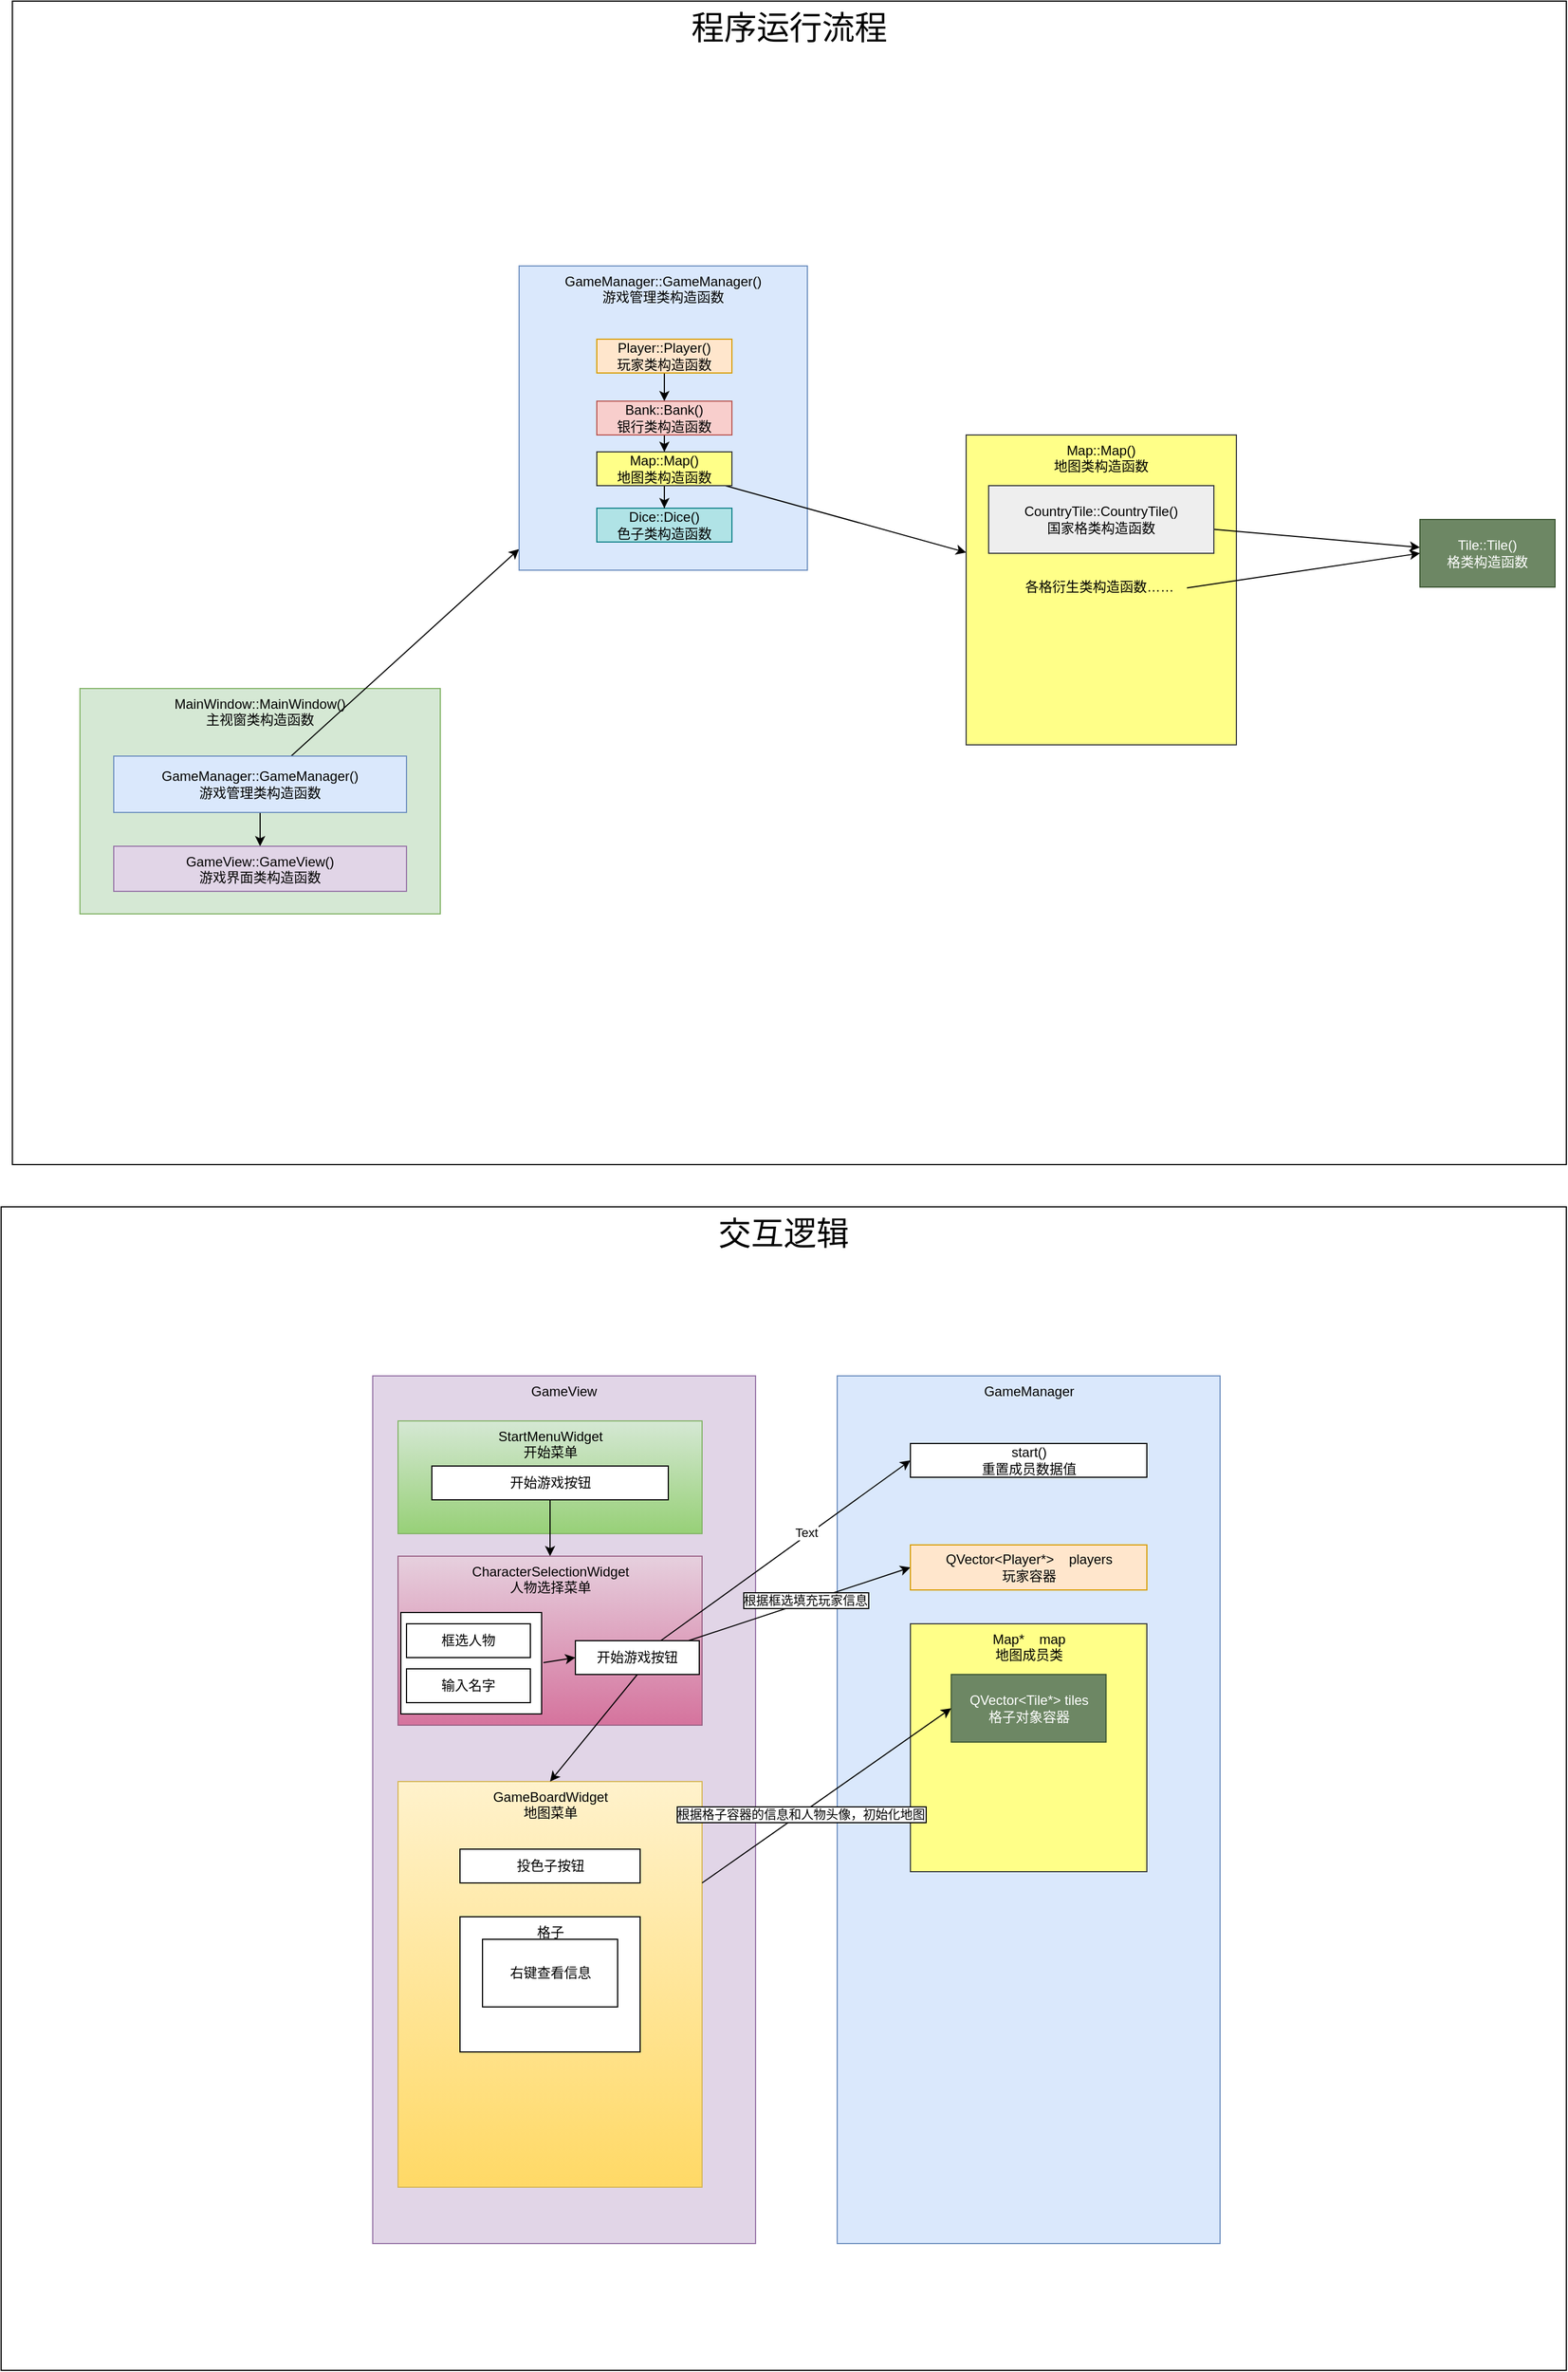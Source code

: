 <mxfile version="24.7.17">
  <diagram id="C5RBs43oDa-KdzZeNtuy" name="Page-1">
    <mxGraphModel dx="1925" dy="1989" grid="1" gridSize="10" guides="1" tooltips="1" connect="1" arrows="1" fold="1" page="1" pageScale="1" pageWidth="827" pageHeight="1169" math="0" shadow="0">
      <root>
        <mxCell id="WIyWlLk6GJQsqaUBKTNV-0" />
        <mxCell id="WIyWlLk6GJQsqaUBKTNV-1" parent="WIyWlLk6GJQsqaUBKTNV-0" />
        <mxCell id="2JI3gn7ElyO9Jui0lNbg-55" value="程序运行流程" style="rounded=0;whiteSpace=wrap;html=1;verticalAlign=top;align=center;fontSize=29;" vertex="1" parent="WIyWlLk6GJQsqaUBKTNV-1">
          <mxGeometry x="-20" y="-590" width="1380" height="1032.5" as="geometry" />
        </mxCell>
        <mxCell id="2JI3gn7ElyO9Jui0lNbg-53" value="交互逻辑" style="rounded=0;whiteSpace=wrap;html=1;verticalAlign=top;align=center;fontSize=29;" vertex="1" parent="WIyWlLk6GJQsqaUBKTNV-1">
          <mxGeometry x="-30" y="480" width="1390" height="1032.5" as="geometry" />
        </mxCell>
        <mxCell id="2JI3gn7ElyO9Jui0lNbg-5" value="MainWindow::MainWindow()&lt;div&gt;主视窗类构造函数&lt;br&gt;&lt;/div&gt;" style="rounded=0;whiteSpace=wrap;html=1;fillColor=#d5e8d4;strokeColor=#82b366;verticalAlign=top;" vertex="1" parent="WIyWlLk6GJQsqaUBKTNV-1">
          <mxGeometry x="40" y="20" width="320" height="200" as="geometry" />
        </mxCell>
        <mxCell id="2JI3gn7ElyO9Jui0lNbg-15" value="" style="edgeStyle=orthogonalEdgeStyle;rounded=0;orthogonalLoop=1;jettySize=auto;html=1;" edge="1" parent="WIyWlLk6GJQsqaUBKTNV-1" source="2JI3gn7ElyO9Jui0lNbg-8" target="2JI3gn7ElyO9Jui0lNbg-9">
          <mxGeometry relative="1" as="geometry" />
        </mxCell>
        <mxCell id="2JI3gn7ElyO9Jui0lNbg-19" value="" style="rounded=0;orthogonalLoop=1;jettySize=auto;html=1;" edge="1" parent="WIyWlLk6GJQsqaUBKTNV-1" source="2JI3gn7ElyO9Jui0lNbg-8" target="2JI3gn7ElyO9Jui0lNbg-18">
          <mxGeometry relative="1" as="geometry" />
        </mxCell>
        <mxCell id="2JI3gn7ElyO9Jui0lNbg-8" value="GameManager::GameManager()&lt;br&gt;游戏管理类构造函数" style="rounded=0;whiteSpace=wrap;html=1;fillColor=#dae8fc;strokeColor=#6c8ebf;verticalAlign=middle;" vertex="1" parent="WIyWlLk6GJQsqaUBKTNV-1">
          <mxGeometry x="70" y="80" width="260" height="50" as="geometry" />
        </mxCell>
        <mxCell id="2JI3gn7ElyO9Jui0lNbg-9" value="GameView::GameView()&lt;div&gt;游戏界面类构造函数&lt;br&gt;&lt;/div&gt;" style="rounded=0;whiteSpace=wrap;html=1;fillColor=#e1d5e7;strokeColor=#9673a6;verticalAlign=top;" vertex="1" parent="WIyWlLk6GJQsqaUBKTNV-1">
          <mxGeometry x="70" y="160" width="260" height="40" as="geometry" />
        </mxCell>
        <mxCell id="2JI3gn7ElyO9Jui0lNbg-18" value="GameManager::GameManager()&lt;br&gt;游戏管理类构造函数" style="whiteSpace=wrap;html=1;fillColor=#dae8fc;strokeColor=#6c8ebf;rounded=0;verticalAlign=top;" vertex="1" parent="WIyWlLk6GJQsqaUBKTNV-1">
          <mxGeometry x="430" y="-355" width="256" height="270" as="geometry" />
        </mxCell>
        <mxCell id="2JI3gn7ElyO9Jui0lNbg-27" style="edgeStyle=orthogonalEdgeStyle;rounded=0;orthogonalLoop=1;jettySize=auto;html=1;" edge="1" parent="WIyWlLk6GJQsqaUBKTNV-1" source="2JI3gn7ElyO9Jui0lNbg-20" target="2JI3gn7ElyO9Jui0lNbg-21">
          <mxGeometry relative="1" as="geometry" />
        </mxCell>
        <mxCell id="2JI3gn7ElyO9Jui0lNbg-20" value="Player::Player()&lt;div&gt;玩家类构造函数&lt;/div&gt;" style="rounded=0;whiteSpace=wrap;html=1;fillColor=#ffe6cc;strokeColor=#d79b00;" vertex="1" parent="WIyWlLk6GJQsqaUBKTNV-1">
          <mxGeometry x="499" y="-290" width="120" height="30" as="geometry" />
        </mxCell>
        <mxCell id="2JI3gn7ElyO9Jui0lNbg-32" style="edgeStyle=orthogonalEdgeStyle;rounded=0;orthogonalLoop=1;jettySize=auto;html=1;entryX=0.5;entryY=0;entryDx=0;entryDy=0;" edge="1" parent="WIyWlLk6GJQsqaUBKTNV-1" source="2JI3gn7ElyO9Jui0lNbg-21" target="2JI3gn7ElyO9Jui0lNbg-31">
          <mxGeometry relative="1" as="geometry" />
        </mxCell>
        <mxCell id="2JI3gn7ElyO9Jui0lNbg-21" value="Bank::Bank()&lt;div&gt;银行类构造函数&lt;/div&gt;" style="rounded=0;whiteSpace=wrap;html=1;fillColor=#f8cecc;strokeColor=#b85450;" vertex="1" parent="WIyWlLk6GJQsqaUBKTNV-1">
          <mxGeometry x="499" y="-235" width="120" height="30" as="geometry" />
        </mxCell>
        <mxCell id="2JI3gn7ElyO9Jui0lNbg-22" value="Dice::Dice()&lt;div&gt;色子类构造函数&lt;/div&gt;" style="rounded=0;whiteSpace=wrap;html=1;fillColor=#b0e3e6;strokeColor=#0e8088;" vertex="1" parent="WIyWlLk6GJQsqaUBKTNV-1">
          <mxGeometry x="499" y="-140" width="120" height="30" as="geometry" />
        </mxCell>
        <mxCell id="2JI3gn7ElyO9Jui0lNbg-33" style="edgeStyle=orthogonalEdgeStyle;rounded=0;orthogonalLoop=1;jettySize=auto;html=1;entryX=0.5;entryY=0;entryDx=0;entryDy=0;" edge="1" parent="WIyWlLk6GJQsqaUBKTNV-1" source="2JI3gn7ElyO9Jui0lNbg-31" target="2JI3gn7ElyO9Jui0lNbg-22">
          <mxGeometry relative="1" as="geometry" />
        </mxCell>
        <mxCell id="2JI3gn7ElyO9Jui0lNbg-35" value="" style="rounded=0;orthogonalLoop=1;jettySize=auto;html=1;" edge="1" parent="WIyWlLk6GJQsqaUBKTNV-1" source="2JI3gn7ElyO9Jui0lNbg-31" target="2JI3gn7ElyO9Jui0lNbg-34">
          <mxGeometry relative="1" as="geometry" />
        </mxCell>
        <mxCell id="2JI3gn7ElyO9Jui0lNbg-31" value="Map::Map()&lt;div&gt;地图类构造函数&lt;/div&gt;" style="rounded=0;whiteSpace=wrap;html=1;fillColor=#ffff88;strokeColor=#36393d;" vertex="1" parent="WIyWlLk6GJQsqaUBKTNV-1">
          <mxGeometry x="499" y="-190" width="120" height="30" as="geometry" />
        </mxCell>
        <mxCell id="2JI3gn7ElyO9Jui0lNbg-34" value="Map::Map()&lt;div&gt;地图类构造函数&lt;/div&gt;" style="whiteSpace=wrap;html=1;fillColor=#ffff88;strokeColor=#36393d;rounded=0;verticalAlign=top;" vertex="1" parent="WIyWlLk6GJQsqaUBKTNV-1">
          <mxGeometry x="827" y="-205" width="240" height="275" as="geometry" />
        </mxCell>
        <mxCell id="2JI3gn7ElyO9Jui0lNbg-39" style="rounded=0;orthogonalLoop=1;jettySize=auto;html=1;" edge="1" parent="WIyWlLk6GJQsqaUBKTNV-1" source="2JI3gn7ElyO9Jui0lNbg-36" target="2JI3gn7ElyO9Jui0lNbg-38">
          <mxGeometry relative="1" as="geometry" />
        </mxCell>
        <mxCell id="2JI3gn7ElyO9Jui0lNbg-36" value="CountryTile::CountryTile()&lt;div&gt;国家格类构造函数&lt;/div&gt;" style="rounded=0;whiteSpace=wrap;html=1;fillColor=#eeeeee;strokeColor=#36393d;" vertex="1" parent="WIyWlLk6GJQsqaUBKTNV-1">
          <mxGeometry x="847" y="-160" width="200" height="60" as="geometry" />
        </mxCell>
        <mxCell id="2JI3gn7ElyO9Jui0lNbg-37" value="各格衍生类构造函数……" style="text;html=1;align=center;verticalAlign=middle;resizable=0;points=[];autosize=1;strokeColor=none;fillColor=none;" vertex="1" parent="WIyWlLk6GJQsqaUBKTNV-1">
          <mxGeometry x="865" y="-85" width="160" height="30" as="geometry" />
        </mxCell>
        <mxCell id="2JI3gn7ElyO9Jui0lNbg-38" value="Tile::Tile()&lt;div&gt;格类构造函数&lt;/div&gt;" style="rounded=0;whiteSpace=wrap;html=1;fillColor=#6d8764;fontColor=#ffffff;strokeColor=#3A5431;" vertex="1" parent="WIyWlLk6GJQsqaUBKTNV-1">
          <mxGeometry x="1230" y="-130" width="120" height="60" as="geometry" />
        </mxCell>
        <mxCell id="2JI3gn7ElyO9Jui0lNbg-40" style="rounded=0;orthogonalLoop=1;jettySize=auto;html=1;exitX=0.988;exitY=0.524;exitDx=0;exitDy=0;exitPerimeter=0;entryX=0;entryY=0.5;entryDx=0;entryDy=0;" edge="1" parent="WIyWlLk6GJQsqaUBKTNV-1" source="2JI3gn7ElyO9Jui0lNbg-37" target="2JI3gn7ElyO9Jui0lNbg-38">
          <mxGeometry relative="1" as="geometry">
            <mxPoint x="1057" y="-111" as="sourcePoint" />
            <mxPoint x="1240" y="-95" as="targetPoint" />
          </mxGeometry>
        </mxCell>
        <mxCell id="2JI3gn7ElyO9Jui0lNbg-41" style="edgeStyle=orthogonalEdgeStyle;rounded=0;orthogonalLoop=1;jettySize=auto;html=1;exitX=0.5;exitY=1;exitDx=0;exitDy=0;" edge="1" parent="WIyWlLk6GJQsqaUBKTNV-1" source="2JI3gn7ElyO9Jui0lNbg-5" target="2JI3gn7ElyO9Jui0lNbg-5">
          <mxGeometry relative="1" as="geometry" />
        </mxCell>
        <mxCell id="2JI3gn7ElyO9Jui0lNbg-42" value="GameManager" style="rounded=0;whiteSpace=wrap;html=1;fillColor=#dae8fc;strokeColor=#6c8ebf;verticalAlign=top;" vertex="1" parent="WIyWlLk6GJQsqaUBKTNV-1">
          <mxGeometry x="712.5" y="630" width="340" height="770" as="geometry" />
        </mxCell>
        <mxCell id="2JI3gn7ElyO9Jui0lNbg-43" value="GameView" style="rounded=0;whiteSpace=wrap;html=1;fillColor=#e1d5e7;strokeColor=#9673a6;verticalAlign=top;" vertex="1" parent="WIyWlLk6GJQsqaUBKTNV-1">
          <mxGeometry x="300" y="630" width="340" height="770" as="geometry" />
        </mxCell>
        <mxCell id="2JI3gn7ElyO9Jui0lNbg-45" value="start()&lt;div&gt;重置成员数据值&lt;/div&gt;" style="rounded=0;whiteSpace=wrap;html=1;" vertex="1" parent="WIyWlLk6GJQsqaUBKTNV-1">
          <mxGeometry x="777.5" y="690" width="210" height="30" as="geometry" />
        </mxCell>
        <mxCell id="2JI3gn7ElyO9Jui0lNbg-48" value="&lt;div&gt;StartMenuWidget&lt;br&gt;&lt;/div&gt;开始菜单" style="rounded=0;whiteSpace=wrap;html=1;verticalAlign=top;fillColor=#d5e8d4;gradientColor=#97d077;strokeColor=#82b366;" vertex="1" parent="WIyWlLk6GJQsqaUBKTNV-1">
          <mxGeometry x="322.5" y="670" width="270" height="100" as="geometry" />
        </mxCell>
        <mxCell id="2JI3gn7ElyO9Jui0lNbg-56" style="edgeStyle=orthogonalEdgeStyle;rounded=0;orthogonalLoop=1;jettySize=auto;html=1;entryX=0.5;entryY=0;entryDx=0;entryDy=0;" edge="1" parent="WIyWlLk6GJQsqaUBKTNV-1" source="2JI3gn7ElyO9Jui0lNbg-47" target="2JI3gn7ElyO9Jui0lNbg-49">
          <mxGeometry relative="1" as="geometry" />
        </mxCell>
        <mxCell id="2JI3gn7ElyO9Jui0lNbg-47" value="开始游戏按钮" style="rounded=0;whiteSpace=wrap;html=1;" vertex="1" parent="WIyWlLk6GJQsqaUBKTNV-1">
          <mxGeometry x="352.5" y="710" width="210" height="30" as="geometry" />
        </mxCell>
        <mxCell id="2JI3gn7ElyO9Jui0lNbg-49" value="CharacterSelectionWidget&lt;div&gt;人物选择菜单&lt;/div&gt;" style="rounded=0;whiteSpace=wrap;html=1;verticalAlign=top;fillColor=#e6d0de;gradientColor=#d5739d;strokeColor=#996185;" vertex="1" parent="WIyWlLk6GJQsqaUBKTNV-1">
          <mxGeometry x="322.5" y="790" width="270" height="150" as="geometry" />
        </mxCell>
        <mxCell id="2JI3gn7ElyO9Jui0lNbg-50" value="&lt;div&gt;GameBoardWidget&lt;br&gt;&lt;/div&gt;地图菜单" style="rounded=0;whiteSpace=wrap;html=1;verticalAlign=top;fillColor=#fff2cc;gradientColor=#ffd966;strokeColor=#d6b656;" vertex="1" parent="WIyWlLk6GJQsqaUBKTNV-1">
          <mxGeometry x="322.5" y="990" width="270" height="360" as="geometry" />
        </mxCell>
        <mxCell id="2JI3gn7ElyO9Jui0lNbg-68" style="rounded=0;orthogonalLoop=1;jettySize=auto;html=1;entryX=0;entryY=0.5;entryDx=0;entryDy=0;" edge="1" parent="WIyWlLk6GJQsqaUBKTNV-1" source="2JI3gn7ElyO9Jui0lNbg-58" target="2JI3gn7ElyO9Jui0lNbg-67">
          <mxGeometry relative="1" as="geometry" />
        </mxCell>
        <mxCell id="2JI3gn7ElyO9Jui0lNbg-69" value="根据框选填充玩家信息" style="edgeLabel;html=1;align=center;verticalAlign=middle;resizable=0;points=[];labelBackgroundColor=default;labelPosition=center;verticalLabelPosition=middle;textShadow=0;labelBorderColor=default;" vertex="1" connectable="0" parent="2JI3gn7ElyO9Jui0lNbg-68">
          <mxGeometry x="-0.256" y="-2" relative="1" as="geometry">
            <mxPoint x="30" y="-14" as="offset" />
          </mxGeometry>
        </mxCell>
        <mxCell id="2JI3gn7ElyO9Jui0lNbg-76" style="rounded=0;orthogonalLoop=1;jettySize=auto;html=1;entryX=0;entryY=0.5;entryDx=0;entryDy=0;" edge="1" parent="WIyWlLk6GJQsqaUBKTNV-1" source="2JI3gn7ElyO9Jui0lNbg-58" target="2JI3gn7ElyO9Jui0lNbg-45">
          <mxGeometry relative="1" as="geometry" />
        </mxCell>
        <mxCell id="2JI3gn7ElyO9Jui0lNbg-77" value="Text" style="edgeLabel;html=1;align=center;verticalAlign=middle;resizable=0;points=[];" vertex="1" connectable="0" parent="2JI3gn7ElyO9Jui0lNbg-76">
          <mxGeometry x="0.177" y="2" relative="1" as="geometry">
            <mxPoint as="offset" />
          </mxGeometry>
        </mxCell>
        <mxCell id="2JI3gn7ElyO9Jui0lNbg-58" value="开始游戏按钮" style="rounded=0;whiteSpace=wrap;html=1;" vertex="1" parent="WIyWlLk6GJQsqaUBKTNV-1">
          <mxGeometry x="480" y="865" width="110" height="30" as="geometry" />
        </mxCell>
        <mxCell id="2JI3gn7ElyO9Jui0lNbg-62" value="" style="endArrow=classic;html=1;rounded=0;entryX=0.5;entryY=0;entryDx=0;entryDy=0;exitX=0.5;exitY=1;exitDx=0;exitDy=0;" edge="1" parent="WIyWlLk6GJQsqaUBKTNV-1" source="2JI3gn7ElyO9Jui0lNbg-58" target="2JI3gn7ElyO9Jui0lNbg-50">
          <mxGeometry width="50" height="50" relative="1" as="geometry">
            <mxPoint x="460" y="870" as="sourcePoint" />
            <mxPoint x="620" y="890" as="targetPoint" />
          </mxGeometry>
        </mxCell>
        <mxCell id="2JI3gn7ElyO9Jui0lNbg-65" value="" style="endArrow=classic;html=1;rounded=0;entryX=0;entryY=0.5;entryDx=0;entryDy=0;exitX=1.013;exitY=0.494;exitDx=0;exitDy=0;exitPerimeter=0;" edge="1" parent="WIyWlLk6GJQsqaUBKTNV-1" source="2JI3gn7ElyO9Jui0lNbg-66" target="2JI3gn7ElyO9Jui0lNbg-58">
          <mxGeometry width="50" height="50" relative="1" as="geometry">
            <mxPoint x="420" y="890" as="sourcePoint" />
            <mxPoint x="620" y="980" as="targetPoint" />
          </mxGeometry>
        </mxCell>
        <mxCell id="2JI3gn7ElyO9Jui0lNbg-66" value="" style="rounded=0;whiteSpace=wrap;html=1;" vertex="1" parent="WIyWlLk6GJQsqaUBKTNV-1">
          <mxGeometry x="325" y="840" width="125" height="90" as="geometry" />
        </mxCell>
        <mxCell id="2JI3gn7ElyO9Jui0lNbg-57" value="框选人物" style="rounded=0;whiteSpace=wrap;html=1;" vertex="1" parent="WIyWlLk6GJQsqaUBKTNV-1">
          <mxGeometry x="330" y="850" width="110" height="30" as="geometry" />
        </mxCell>
        <mxCell id="2JI3gn7ElyO9Jui0lNbg-63" value="输入名字" style="rounded=0;whiteSpace=wrap;html=1;" vertex="1" parent="WIyWlLk6GJQsqaUBKTNV-1">
          <mxGeometry x="330" y="890" width="110" height="30" as="geometry" />
        </mxCell>
        <mxCell id="2JI3gn7ElyO9Jui0lNbg-67" value="QVector&amp;lt;Player*&amp;gt;&amp;nbsp; &amp;nbsp; players&lt;div&gt;玩家容器&lt;/div&gt;" style="rounded=0;whiteSpace=wrap;html=1;fillColor=#ffe6cc;strokeColor=#d79b00;" vertex="1" parent="WIyWlLk6GJQsqaUBKTNV-1">
          <mxGeometry x="777.5" y="780" width="210" height="40" as="geometry" />
        </mxCell>
        <mxCell id="2JI3gn7ElyO9Jui0lNbg-71" value="Map*&amp;nbsp; &amp;nbsp; map&lt;div&gt;地图成员类&lt;/div&gt;" style="rounded=0;whiteSpace=wrap;html=1;fillColor=#ffff88;strokeColor=#36393d;verticalAlign=top;" vertex="1" parent="WIyWlLk6GJQsqaUBKTNV-1">
          <mxGeometry x="777.5" y="850" width="210" height="220" as="geometry" />
        </mxCell>
        <mxCell id="2JI3gn7ElyO9Jui0lNbg-72" value="QVector&amp;lt;Tile*&amp;gt; tiles&lt;div&gt;格子对象容器&lt;/div&gt;" style="rounded=0;whiteSpace=wrap;html=1;fillColor=#6d8764;fontColor=#ffffff;strokeColor=#3A5431;" vertex="1" parent="WIyWlLk6GJQsqaUBKTNV-1">
          <mxGeometry x="813.75" y="895" width="137.5" height="60" as="geometry" />
        </mxCell>
        <mxCell id="2JI3gn7ElyO9Jui0lNbg-74" style="rounded=0;orthogonalLoop=1;jettySize=auto;html=1;exitX=1;exitY=0.25;exitDx=0;exitDy=0;entryX=0;entryY=0.5;entryDx=0;entryDy=0;endArrow=classic;endFill=1;" edge="1" parent="WIyWlLk6GJQsqaUBKTNV-1" source="2JI3gn7ElyO9Jui0lNbg-50" target="2JI3gn7ElyO9Jui0lNbg-72">
          <mxGeometry relative="1" as="geometry" />
        </mxCell>
        <mxCell id="2JI3gn7ElyO9Jui0lNbg-75" value="根据格子容器的信息和人物头像，初始化地图" style="edgeLabel;html=1;align=center;verticalAlign=middle;resizable=0;points=[];labelBorderColor=default;" vertex="1" connectable="0" parent="2JI3gn7ElyO9Jui0lNbg-74">
          <mxGeometry x="-0.345" relative="1" as="geometry">
            <mxPoint x="15" y="-10" as="offset" />
          </mxGeometry>
        </mxCell>
        <mxCell id="2JI3gn7ElyO9Jui0lNbg-78" value="投色子按钮" style="rounded=0;whiteSpace=wrap;html=1;" vertex="1" parent="WIyWlLk6GJQsqaUBKTNV-1">
          <mxGeometry x="377.5" y="1050" width="160" height="30" as="geometry" />
        </mxCell>
        <mxCell id="2JI3gn7ElyO9Jui0lNbg-79" value="格子" style="rounded=0;whiteSpace=wrap;html=1;verticalAlign=top;" vertex="1" parent="WIyWlLk6GJQsqaUBKTNV-1">
          <mxGeometry x="377.5" y="1110" width="160" height="120" as="geometry" />
        </mxCell>
        <mxCell id="2JI3gn7ElyO9Jui0lNbg-80" value="右键查看信息" style="rounded=0;whiteSpace=wrap;html=1;" vertex="1" parent="WIyWlLk6GJQsqaUBKTNV-1">
          <mxGeometry x="397.5" y="1130" width="120" height="60" as="geometry" />
        </mxCell>
      </root>
    </mxGraphModel>
  </diagram>
</mxfile>
